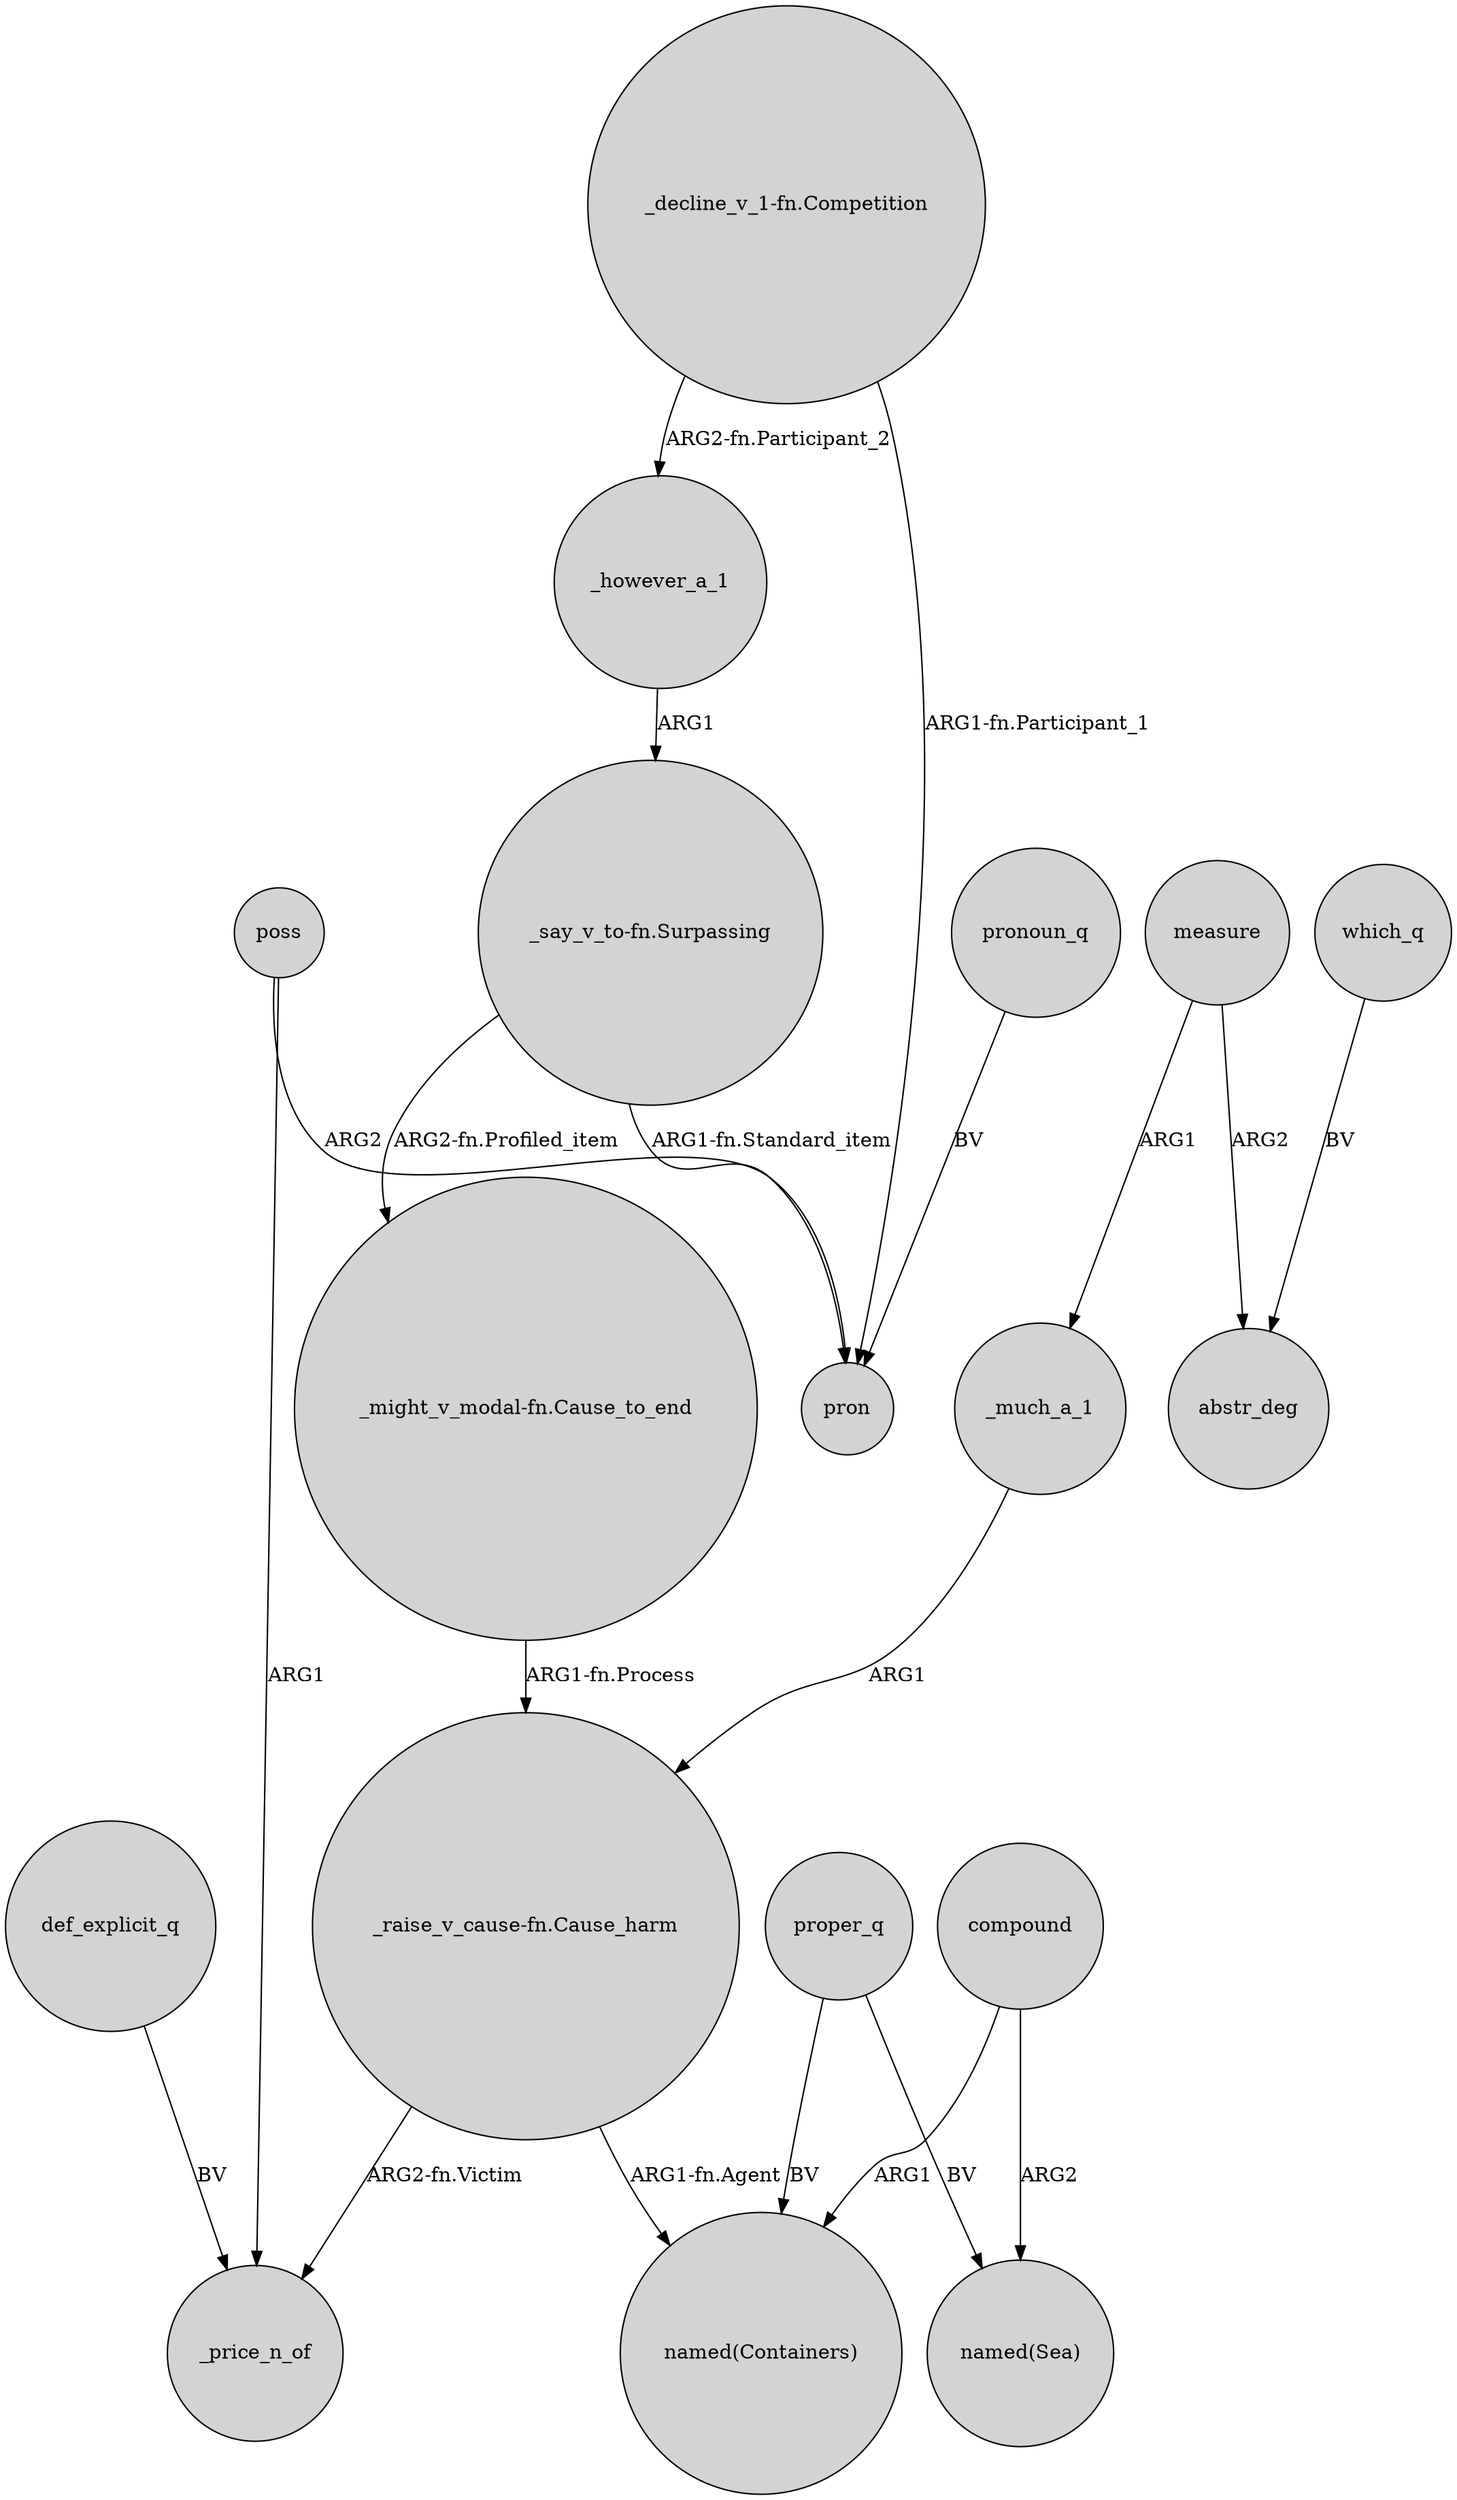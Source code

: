 digraph {
	node [shape=circle style=filled]
	def_explicit_q -> _price_n_of [label=BV]
	"_might_v_modal-fn.Cause_to_end" -> "_raise_v_cause-fn.Cause_harm" [label="ARG1-fn.Process"]
	compound -> "named(Sea)" [label=ARG2]
	compound -> "named(Containers)" [label=ARG1]
	"_say_v_to-fn.Surpassing" -> "_might_v_modal-fn.Cause_to_end" [label="ARG2-fn.Profiled_item"]
	"_decline_v_1-fn.Competition" -> pron [label="ARG1-fn.Participant_1"]
	"_raise_v_cause-fn.Cause_harm" -> "named(Containers)" [label="ARG1-fn.Agent"]
	"_raise_v_cause-fn.Cause_harm" -> _price_n_of [label="ARG2-fn.Victim"]
	which_q -> abstr_deg [label=BV]
	poss -> pron [label=ARG2]
	"_decline_v_1-fn.Competition" -> _however_a_1 [label="ARG2-fn.Participant_2"]
	_much_a_1 -> "_raise_v_cause-fn.Cause_harm" [label=ARG1]
	measure -> abstr_deg [label=ARG2]
	proper_q -> "named(Sea)" [label=BV]
	pronoun_q -> pron [label=BV]
	poss -> _price_n_of [label=ARG1]
	_however_a_1 -> "_say_v_to-fn.Surpassing" [label=ARG1]
	"_say_v_to-fn.Surpassing" -> pron [label="ARG1-fn.Standard_item"]
	proper_q -> "named(Containers)" [label=BV]
	measure -> _much_a_1 [label=ARG1]
}
